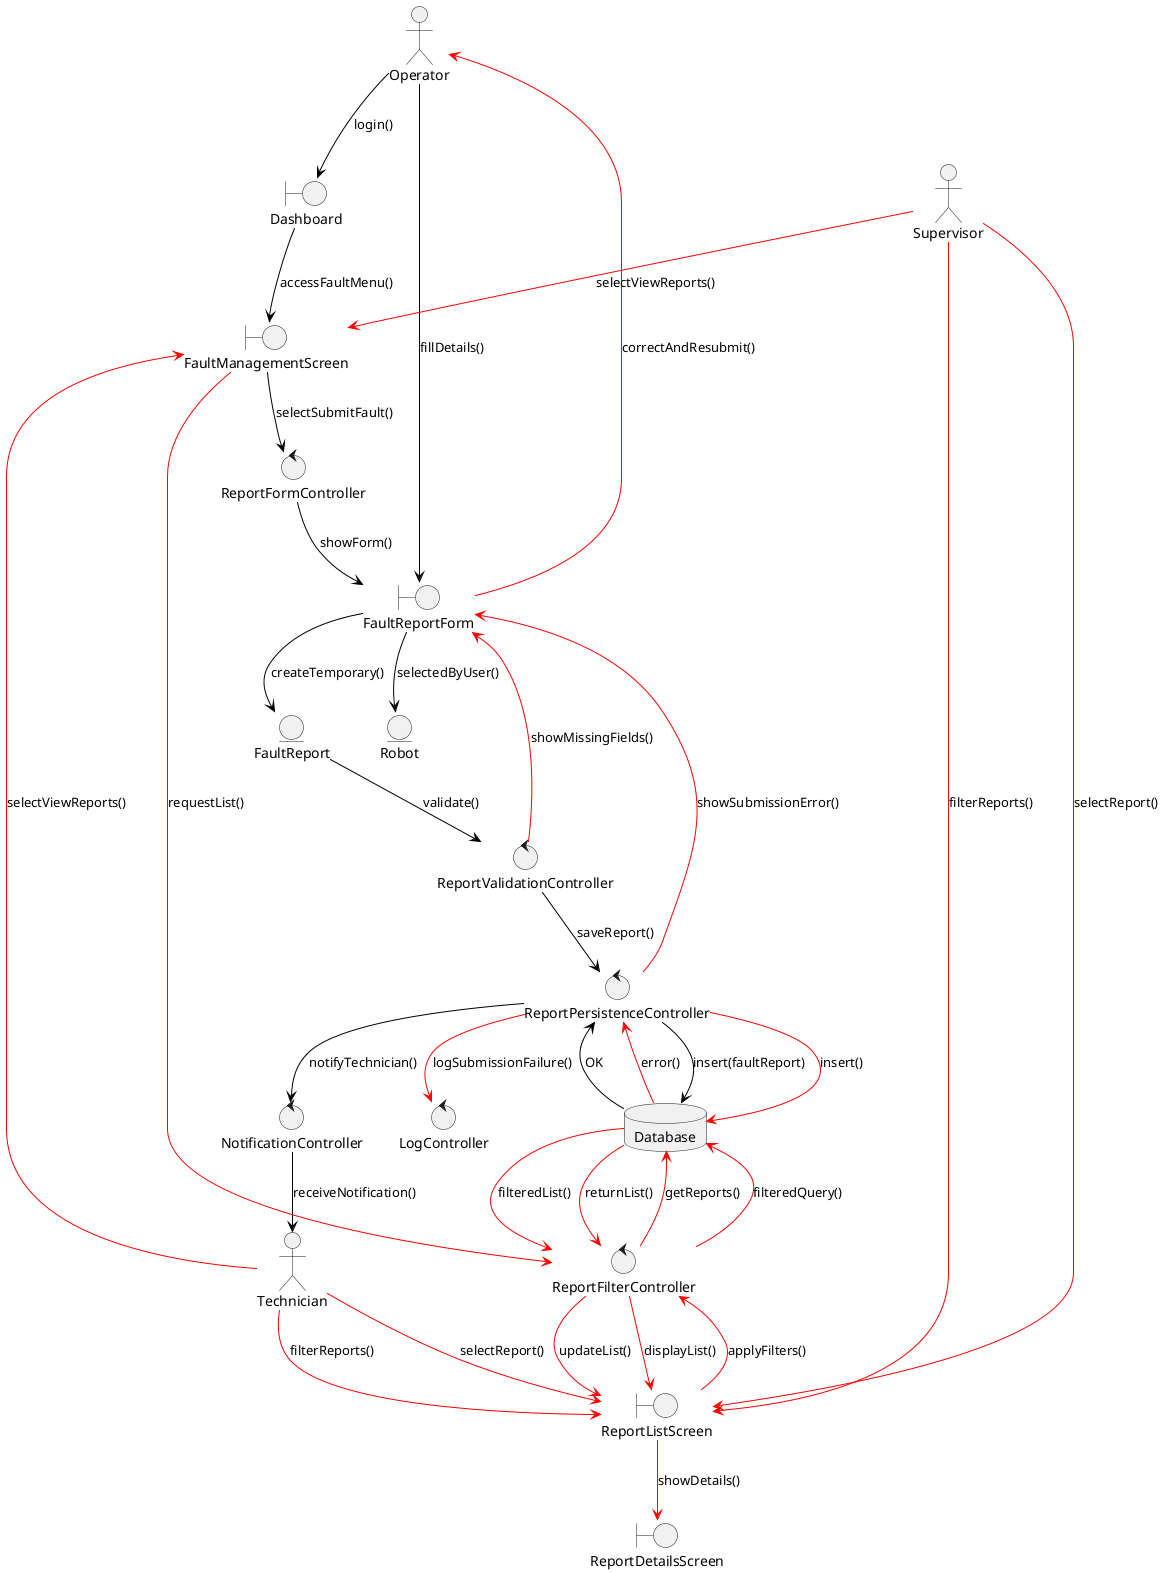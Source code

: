 @startuml
top to bottom direction
skinparam ArrowColor Black

actor Operator
actor Technician
actor Supervisor

boundary Dashboard
boundary FaultManagementScreen
boundary FaultReportForm
boundary ReportListScreen
boundary ReportDetailsScreen

control ReportFormController
control ReportValidationController
control ReportPersistenceController
control ReportFilterController
control LogController
control NotificationController

entity Robot
entity FaultReport
database Database

' Βασική Ροή – Υποβολή Αναφοράς από Operator
Operator --> Dashboard : login()
Dashboard --> FaultManagementScreen : accessFaultMenu()
FaultManagementScreen --> ReportFormController : selectSubmitFault()
ReportFormController --> FaultReportForm : showForm()
Operator --> FaultReportForm : fillDetails()
FaultReportForm --> Robot : selectedByUser()
FaultReportForm --> FaultReport : createTemporary()
FaultReport --> ReportValidationController : validate()
ReportValidationController --> ReportPersistenceController : saveReport()
ReportPersistenceController --> Database : insert(faultReport)
Database --> ReportPersistenceController : OK
ReportPersistenceController --> NotificationController : notifyTechnician()
NotificationController --> Technician : receiveNotification()

' Εναλλακτική 1 – Ανεπαρκή δεδομένα
skinparam ArrowColor Red
ReportValidationController --> FaultReportForm : showMissingFields()
FaultReportForm --> Operator : correctAndResubmit()

' Εναλλακτική 2 – Σφάλμα βάσης
ReportPersistenceController --> Database : insert()
Database --> ReportPersistenceController : error()
ReportPersistenceController --> FaultReportForm : showSubmissionError()
ReportPersistenceController --> LogController : logSubmissionFailure()

' Εναλλακτική 3 – Προβολή Αναφορών από όλους
Supervisor --> FaultManagementScreen : selectViewReports()
Technician --> FaultManagementScreen : selectViewReports()
FaultManagementScreen --> ReportFilterController : requestList()
ReportFilterController --> Database : getReports()
Database --> ReportFilterController : returnList()
ReportFilterController --> ReportListScreen : displayList()

Supervisor --> ReportListScreen : filterReports()
Technician --> ReportListScreen : filterReports()
ReportListScreen --> ReportFilterController : applyFilters()
ReportFilterController --> Database : filteredQuery()
Database --> ReportFilterController : filteredList()
ReportFilterController --> ReportListScreen : updateList()

Supervisor --> ReportListScreen : selectReport()
Technician --> ReportListScreen : selectReport()
ReportListScreen --> ReportDetailsScreen : showDetails()

@enduml
